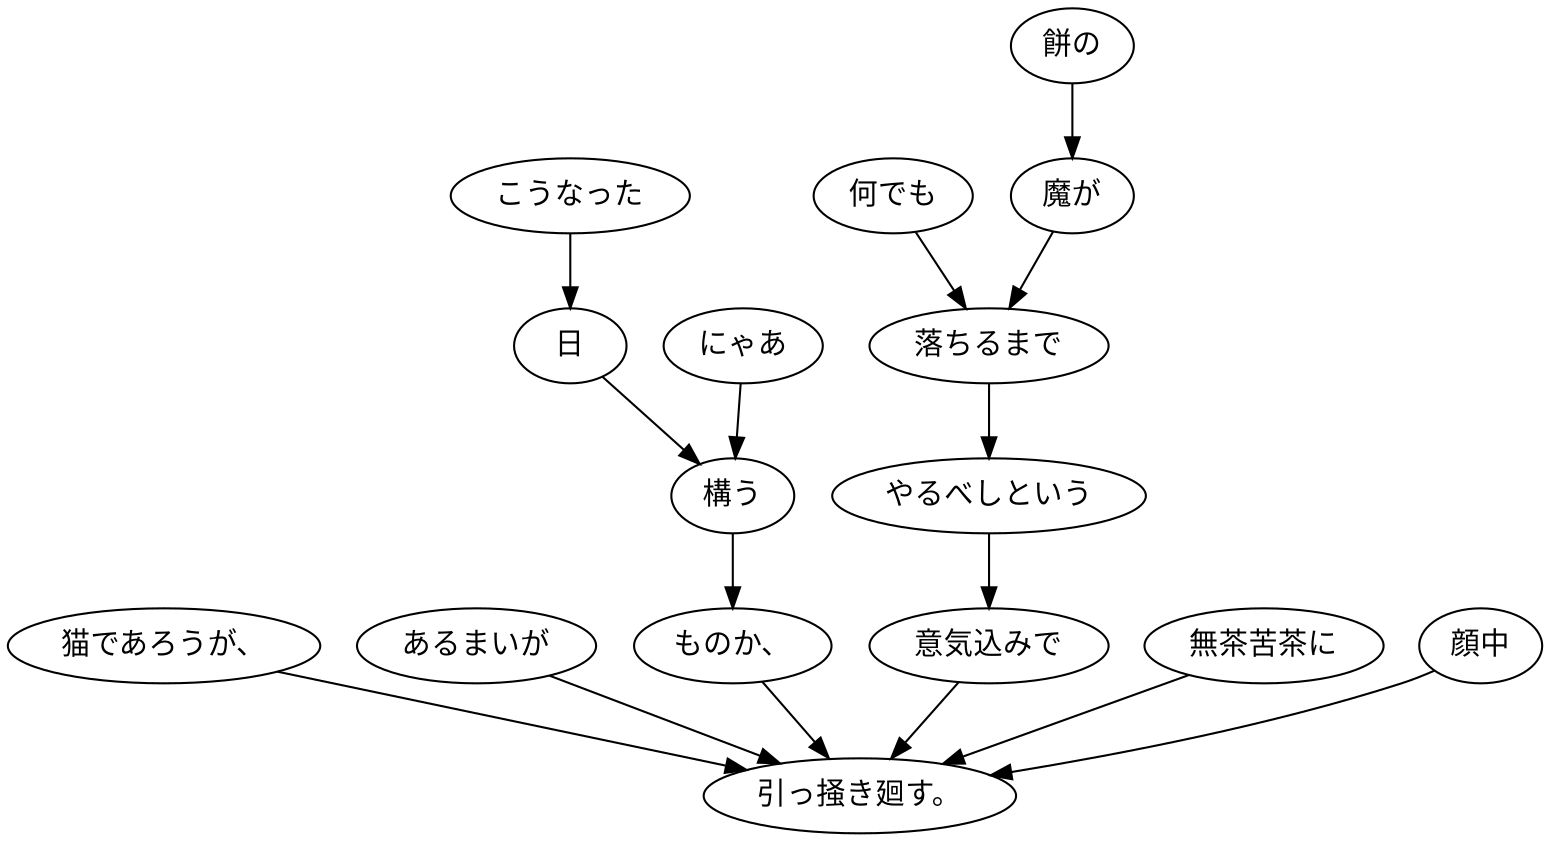 digraph graph617 {
	node0 [label="猫であろうが、"];
	node1 [label="あるまいが"];
	node2 [label="こうなった"];
	node3 [label="日"];
	node4 [label="にゃあ"];
	node5 [label="構う"];
	node6 [label="ものか、"];
	node7 [label="何でも"];
	node8 [label="餅の"];
	node9 [label="魔が"];
	node10 [label="落ちるまで"];
	node11 [label="やるべしという"];
	node12 [label="意気込みで"];
	node13 [label="無茶苦茶に"];
	node14 [label="顔中"];
	node15 [label="引っ掻き廻す。"];
	node0 -> node15;
	node1 -> node15;
	node2 -> node3;
	node3 -> node5;
	node4 -> node5;
	node5 -> node6;
	node6 -> node15;
	node7 -> node10;
	node8 -> node9;
	node9 -> node10;
	node10 -> node11;
	node11 -> node12;
	node12 -> node15;
	node13 -> node15;
	node14 -> node15;
}
